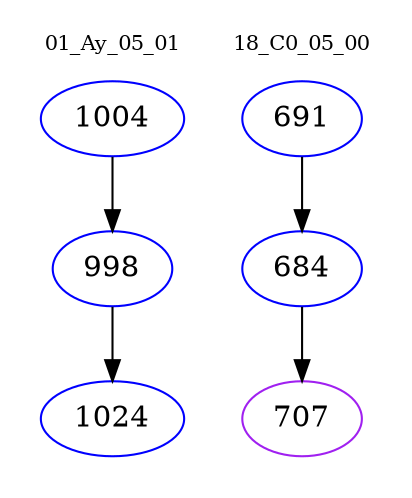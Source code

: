 digraph{
subgraph cluster_0 {
color = white
label = "01_Ay_05_01";
fontsize=10;
T0_1004 [label="1004", color="blue"]
T0_1004 -> T0_998 [color="black"]
T0_998 [label="998", color="blue"]
T0_998 -> T0_1024 [color="black"]
T0_1024 [label="1024", color="blue"]
}
subgraph cluster_1 {
color = white
label = "18_C0_05_00";
fontsize=10;
T1_691 [label="691", color="blue"]
T1_691 -> T1_684 [color="black"]
T1_684 [label="684", color="blue"]
T1_684 -> T1_707 [color="black"]
T1_707 [label="707", color="purple"]
}
}
